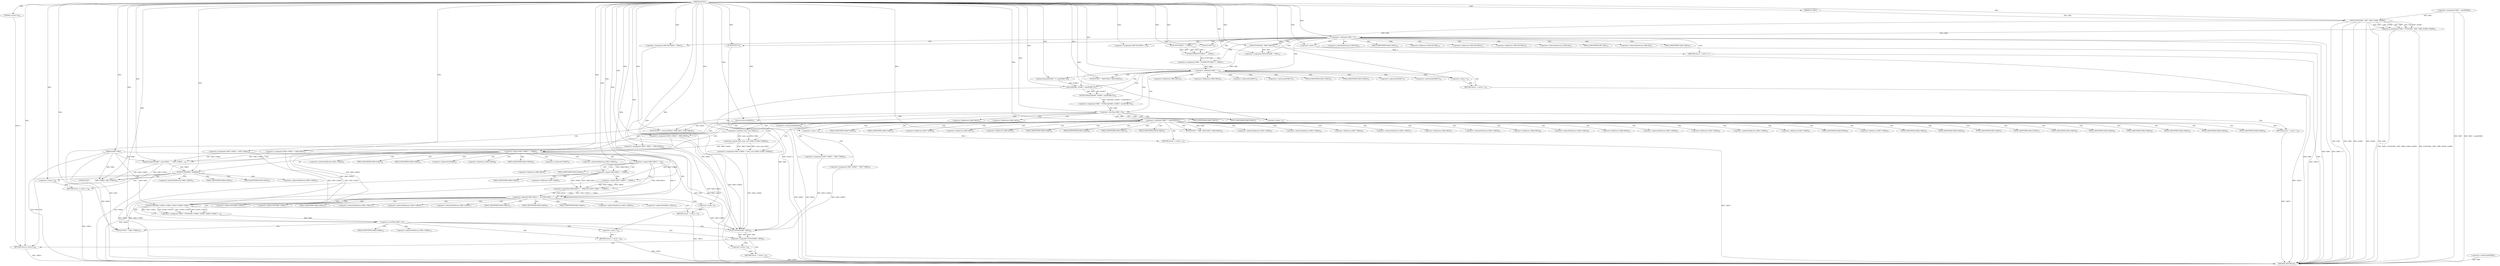 digraph "FUN1" {  
"8" [label = <(METHOD,FUN1)<SUB>1</SUB>> ]
"300" [label = <(METHOD_RETURN,int)<SUB>1</SUB>> ]
"9" [label = <(PARAM,int VAR1)<SUB>1</SUB>> ]
"10" [label = <(PARAM,VAR2* VAR3)<SUB>1</SUB>> ]
"14" [label = <(&lt;operator&gt;.assignment,VAR5 = sizeof(VAR4))<SUB>3</SUB>> ]
"19" [label = <(&lt;operator&gt;.assignment,VAR6 = FUN2(VAR1, VAR7, VAR8, &amp;VAR4, &amp;VAR5))<SUB>4</SUB>> ]
"39" [label = <(FUN4,FUN4(&quot;&quot;))<SUB>10</SUB>> ]
"41" [label = <(FUN5,FUN5(VAR1, VAR9, VAR10))<SUB>11</SUB>> ]
"46" [label = <(&lt;operator&gt;.assignment,VAR11[0].VAR1 = VAR1)<SUB>14</SUB>> ]
"53" [label = <(&lt;operator&gt;.assignment,VAR11[0].VAR12 = VAR13)<SUB>15</SUB>> ]
"60" [label = <(&lt;operator&gt;.assignment,VAR11[0].VAR14 = 0)<SUB>16</SUB>> ]
"67" [label = <(&lt;operator&gt;.assignment,VAR6 = FUN6(FUN7(VAR11, 1, 3000)))<SUB>17</SUB>> ]
"91" [label = <(memset,memset(&amp;VAR17, 0, sizeof(VAR17)))<SUB>24</SUB>> ]
"97" [label = <(&lt;operator&gt;.assignment,VAR6 = FUN6(read(VAR1, &amp;VAR17, sizeof(VAR17))))<SUB>25</SUB>> ]
"142" [label = <(&lt;operator&gt;.assignment,VAR3-&gt;VAR20 = static_cast&lt;VAR21&gt;(VAR17.VAR20))<SUB>35</SUB>> ]
"153" [label = <(&lt;operator&gt;.assignment,VAR3-&gt;VAR22 = VAR17.VAR22)<SUB>36</SUB>> ]
"160" [label = <(&lt;operator&gt;.assignment,VAR3-&gt;VAR15 = VAR4.VAR15)<SUB>37</SUB>> ]
"167" [label = <(&lt;operator&gt;.assignment,VAR3-&gt;VAR16 = VAR4.VAR16)<SUB>38</SUB>> ]
"174" [label = <(&lt;operator&gt;.assignment,VAR3-&gt;VAR23 = VAR4.VAR23)<SUB>39</SUB>> ]
"181" [label = <(&lt;operator&gt;.assignment,VAR3-&gt;VAR24 = VAR17.VAR24)<SUB>40</SUB>> ]
"188" [label = <(&lt;operator&gt;.assignment,VAR3-&gt;VAR25 = VAR17.VAR25)<SUB>41</SUB>> ]
"298" [label = <(RETURN,return 0;,return 0;)<SUB>89</SUB>> ]
"30" [label = <(&lt;operator&gt;.notEquals,VAR6 != 0)<SUB>5</SUB>> ]
"75" [label = <(&lt;operator&gt;.notEquals,VAR6 != 1)<SUB>18</SUB>> ]
"107" [label = <(&lt;operator&gt;.lessThan,VAR6 &lt; 0)<SUB>26</SUB>> ]
"125" [label = <(&lt;operator&gt;.notEquals,VAR6 != sizeof(VAR19))<SUB>30</SUB>> ]
"196" [label = <(&lt;operator&gt;.equals,VAR17.VAR20 == VAR26)<SUB>44</SUB>> ]
"299" [label = <(LITERAL,0,return 0;)<SUB>89</SUB>> ]
"16" [label = <(&lt;operator&gt;.sizeOf,sizeof(VAR4))<SUB>3</SUB>> ]
"21" [label = <(FUN2,FUN2(VAR1, VAR7, VAR8, &amp;VAR4, &amp;VAR5))<SUB>4</SUB>> ]
"34" [label = <(FUN3,FUN3(&quot;&quot;))<SUB>6</SUB>> ]
"36" [label = <(RETURN,return -1;,return -1;)<SUB>7</SUB>> ]
"69" [label = <(FUN6,FUN6(FUN7(VAR11, 1, 3000)))<SUB>17</SUB>> ]
"79" [label = <(FUN3,FUN3(&quot;&quot;, VAR4.VAR15, VAR4.VAR16))<SUB>19</SUB>> ]
"87" [label = <(RETURN,return -1;,return -1;)<SUB>20</SUB>> ]
"99" [label = <(FUN6,FUN6(read(VAR1, &amp;VAR17, sizeof(VAR17))))<SUB>25</SUB>> ]
"111" [label = <(FUN3,FUN3(&quot;&quot;, strerror(VAR18), VAR4.VAR15, VAR4.VAR16))<SUB>27</SUB>> ]
"121" [label = <(RETURN,return -1;,return -1;)<SUB>28</SUB>> ]
"130" [label = <(FUN3,FUN3(&quot;&quot;, VAR6, VAR4.VAR15, VAR4.VAR16))<SUB>31</SUB>> ]
"139" [label = <(RETURN,return -1;,return -1;)<SUB>32</SUB>> ]
"146" [label = <(&lt;operator&gt;.greaterThan,static_cast&lt;VAR21&gt;(VAR17.VAR20))<SUB>35</SUB>> ]
"204" [label = <(snprintf,snprintf(VAR27, sizeof VAR27, &quot;&quot;, VAR3-&gt;VAR15, ...)<SUB>51</SUB>> ]
"37" [label = <(&lt;operator&gt;.minus,-1)<SUB>7</SUB>> ]
"70" [label = <(FUN7,FUN7(VAR11, 1, 3000))<SUB>17</SUB>> ]
"88" [label = <(&lt;operator&gt;.minus,-1)<SUB>20</SUB>> ]
"100" [label = <(read,read(VAR1, &amp;VAR17, sizeof(VAR17)))<SUB>25</SUB>> ]
"122" [label = <(&lt;operator&gt;.minus,-1)<SUB>28</SUB>> ]
"127" [label = <(&lt;operator&gt;.sizeOf,sizeof(VAR19))<SUB>30</SUB>> ]
"140" [label = <(&lt;operator&gt;.minus,-1)<SUB>32</SUB>> ]
"147" [label = <(&lt;operator&gt;.lessThan,static_cast&lt;VAR21)<SUB>35</SUB>> ]
"216" [label = <(FUN8,FUN8(VAR27, &amp;VAR28))<SUB>53</SUB>> ]
"113" [label = <(strerror,strerror(VAR18))<SUB>27</SUB>> ]
"221" [label = <(FUN3,FUN3(&quot;&quot;,

          VAR3-&gt;VAR22, VAR3-&gt;VAR15))<SUB>55</SUB>> ]
"229" [label = <(RETURN,return -1;,return -1;)<SUB>66</SUB>> ]
"235" [label = <(&lt;operator&gt;.logicalOr,VAR4.VAR16 == 0

| (VAR4.VAR16 == ...)<SUB>69</SUB>> ]
"230" [label = <(&lt;operator&gt;.minus,-1)<SUB>66</SUB>> ]
"253" [label = <(&lt;operator&gt;.assignment,VAR6 = FUN9(VAR3-&gt;VAR22, &amp;VAR3-&gt;VAR15,
 &amp;VAR3-&gt;...)<SUB>76</SUB>> ]
"236" [label = <(&lt;operator&gt;.equals,VAR4.VAR16 == 0)<SUB>69</SUB>> ]
"241" [label = <(&lt;operator&gt;.logicalAnd,VAR4.VAR16 == VAR29 &amp;&amp; VAR17.VAR20 == VAR30)<SUB>71</SUB>> ]
"272" [label = <(&lt;operator&gt;.lessThan,VAR6 &lt; 0)<SUB>78</SUB>> ]
"285" [label = <(&lt;operator&gt;.logicalNot,!FUN10(VAR1, VAR3))<SUB>83</SUB>> ]
"295" [label = <(RETURN,return -1;,return -1;)<SUB>87</SUB>> ]
"242" [label = <(&lt;operator&gt;.equals,VAR4.VAR16 == VAR29)<SUB>71</SUB>> ]
"247" [label = <(&lt;operator&gt;.equals,VAR17.VAR20 == VAR30)<SUB>71</SUB>> ]
"255" [label = <(FUN9,FUN9(VAR3-&gt;VAR22, &amp;VAR3-&gt;VAR15,
 &amp;VAR3-&gt;VAR16, ...)<SUB>76</SUB>> ]
"276" [label = <(FUN3,FUN3(&quot;&quot;, VAR3-&gt;VAR22))<SUB>79</SUB>> ]
"281" [label = <(RETURN,return -1;,return -1;)<SUB>80</SUB>> ]
"290" [label = <(RETURN,return -1;,return -1;)<SUB>84</SUB>> ]
"296" [label = <(&lt;operator&gt;.minus,-1)<SUB>87</SUB>> ]
"282" [label = <(&lt;operator&gt;.minus,-1)<SUB>80</SUB>> ]
"286" [label = <(FUN10,FUN10(VAR1, VAR3))<SUB>83</SUB>> ]
"291" [label = <(&lt;operator&gt;.minus,-1)<SUB>84</SUB>> ]
"47" [label = <(&lt;operator&gt;.fieldAccess,VAR11[0].VAR1)<SUB>14</SUB>> ]
"54" [label = <(&lt;operator&gt;.fieldAccess,VAR11[0].VAR12)<SUB>15</SUB>> ]
"61" [label = <(&lt;operator&gt;.fieldAccess,VAR11[0].VAR14)<SUB>16</SUB>> ]
"92" [label = <(&lt;operator&gt;.addressOf,&amp;VAR17)<SUB>24</SUB>> ]
"95" [label = <(&lt;operator&gt;.sizeOf,sizeof(VAR17))<SUB>24</SUB>> ]
"143" [label = <(&lt;operator&gt;.indirectFieldAccess,VAR3-&gt;VAR20)<SUB>35</SUB>> ]
"154" [label = <(&lt;operator&gt;.indirectFieldAccess,VAR3-&gt;VAR22)<SUB>36</SUB>> ]
"157" [label = <(&lt;operator&gt;.fieldAccess,VAR17.VAR22)<SUB>36</SUB>> ]
"161" [label = <(&lt;operator&gt;.indirectFieldAccess,VAR3-&gt;VAR15)<SUB>37</SUB>> ]
"164" [label = <(&lt;operator&gt;.fieldAccess,VAR4.VAR15)<SUB>37</SUB>> ]
"168" [label = <(&lt;operator&gt;.indirectFieldAccess,VAR3-&gt;VAR16)<SUB>38</SUB>> ]
"171" [label = <(&lt;operator&gt;.fieldAccess,VAR4.VAR16)<SUB>38</SUB>> ]
"175" [label = <(&lt;operator&gt;.indirectFieldAccess,VAR3-&gt;VAR23)<SUB>39</SUB>> ]
"178" [label = <(&lt;operator&gt;.fieldAccess,VAR4.VAR23)<SUB>39</SUB>> ]
"182" [label = <(&lt;operator&gt;.indirectFieldAccess,VAR3-&gt;VAR24)<SUB>40</SUB>> ]
"185" [label = <(&lt;operator&gt;.fieldAccess,VAR17.VAR24)<SUB>40</SUB>> ]
"189" [label = <(&lt;operator&gt;.indirectFieldAccess,VAR3-&gt;VAR25)<SUB>41</SUB>> ]
"192" [label = <(&lt;operator&gt;.fieldAccess,VAR17.VAR25)<SUB>41</SUB>> ]
"48" [label = <(&lt;operator&gt;.indirectIndexAccess,VAR11[0])<SUB>14</SUB>> ]
"51" [label = <(FIELD_IDENTIFIER,VAR1,VAR1)<SUB>14</SUB>> ]
"55" [label = <(&lt;operator&gt;.indirectIndexAccess,VAR11[0])<SUB>15</SUB>> ]
"58" [label = <(FIELD_IDENTIFIER,VAR12,VAR12)<SUB>15</SUB>> ]
"62" [label = <(&lt;operator&gt;.indirectIndexAccess,VAR11[0])<SUB>16</SUB>> ]
"65" [label = <(FIELD_IDENTIFIER,VAR14,VAR14)<SUB>16</SUB>> ]
"145" [label = <(FIELD_IDENTIFIER,VAR20,VAR20)<SUB>35</SUB>> ]
"150" [label = <(&lt;operator&gt;.fieldAccess,VAR17.VAR20)<SUB>35</SUB>> ]
"156" [label = <(FIELD_IDENTIFIER,VAR22,VAR22)<SUB>36</SUB>> ]
"159" [label = <(FIELD_IDENTIFIER,VAR22,VAR22)<SUB>36</SUB>> ]
"163" [label = <(FIELD_IDENTIFIER,VAR15,VAR15)<SUB>37</SUB>> ]
"166" [label = <(FIELD_IDENTIFIER,VAR15,VAR15)<SUB>37</SUB>> ]
"170" [label = <(FIELD_IDENTIFIER,VAR16,VAR16)<SUB>38</SUB>> ]
"173" [label = <(FIELD_IDENTIFIER,VAR16,VAR16)<SUB>38</SUB>> ]
"177" [label = <(FIELD_IDENTIFIER,VAR23,VAR23)<SUB>39</SUB>> ]
"180" [label = <(FIELD_IDENTIFIER,VAR23,VAR23)<SUB>39</SUB>> ]
"184" [label = <(FIELD_IDENTIFIER,VAR24,VAR24)<SUB>40</SUB>> ]
"187" [label = <(FIELD_IDENTIFIER,VAR24,VAR24)<SUB>40</SUB>> ]
"191" [label = <(FIELD_IDENTIFIER,VAR25,VAR25)<SUB>41</SUB>> ]
"194" [label = <(FIELD_IDENTIFIER,VAR25,VAR25)<SUB>41</SUB>> ]
"197" [label = <(&lt;operator&gt;.fieldAccess,VAR17.VAR20)<SUB>44</SUB>> ]
"81" [label = <(&lt;operator&gt;.fieldAccess,VAR4.VAR15)<SUB>19</SUB>> ]
"84" [label = <(&lt;operator&gt;.fieldAccess,VAR4.VAR16)<SUB>19</SUB>> ]
"102" [label = <(&lt;operator&gt;.addressOf,&amp;VAR17)<SUB>25</SUB>> ]
"104" [label = <(&lt;operator&gt;.sizeOf,sizeof(VAR17))<SUB>25</SUB>> ]
"115" [label = <(&lt;operator&gt;.fieldAccess,VAR4.VAR15)<SUB>27</SUB>> ]
"118" [label = <(&lt;operator&gt;.fieldAccess,VAR4.VAR16)<SUB>27</SUB>> ]
"133" [label = <(&lt;operator&gt;.fieldAccess,VAR4.VAR15)<SUB>31</SUB>> ]
"136" [label = <(&lt;operator&gt;.fieldAccess,VAR4.VAR16)<SUB>31</SUB>> ]
"152" [label = <(FIELD_IDENTIFIER,VAR20,VAR20)<SUB>35</SUB>> ]
"199" [label = <(FIELD_IDENTIFIER,VAR20,VAR20)<SUB>44</SUB>> ]
"206" [label = <(&lt;operator&gt;.sizeOf,sizeof VAR27)<SUB>51</SUB>> ]
"209" [label = <(&lt;operator&gt;.indirectFieldAccess,VAR3-&gt;VAR15)<SUB>51</SUB>> ]
"212" [label = <(&lt;operator&gt;.indirectFieldAccess,VAR3-&gt;VAR22)<SUB>51</SUB>> ]
"83" [label = <(FIELD_IDENTIFIER,VAR15,VAR15)<SUB>19</SUB>> ]
"86" [label = <(FIELD_IDENTIFIER,VAR16,VAR16)<SUB>19</SUB>> ]
"117" [label = <(FIELD_IDENTIFIER,VAR15,VAR15)<SUB>27</SUB>> ]
"120" [label = <(FIELD_IDENTIFIER,VAR16,VAR16)<SUB>27</SUB>> ]
"135" [label = <(FIELD_IDENTIFIER,VAR15,VAR15)<SUB>31</SUB>> ]
"138" [label = <(FIELD_IDENTIFIER,VAR16,VAR16)<SUB>31</SUB>> ]
"211" [label = <(FIELD_IDENTIFIER,VAR15,VAR15)<SUB>51</SUB>> ]
"214" [label = <(FIELD_IDENTIFIER,VAR22,VAR22)<SUB>51</SUB>> ]
"218" [label = <(&lt;operator&gt;.addressOf,&amp;VAR28)<SUB>53</SUB>> ]
"223" [label = <(&lt;operator&gt;.indirectFieldAccess,VAR3-&gt;VAR22)<SUB>57</SUB>> ]
"226" [label = <(&lt;operator&gt;.indirectFieldAccess,VAR3-&gt;VAR15)<SUB>57</SUB>> ]
"225" [label = <(FIELD_IDENTIFIER,VAR22,VAR22)<SUB>57</SUB>> ]
"228" [label = <(FIELD_IDENTIFIER,VAR15,VAR15)<SUB>57</SUB>> ]
"237" [label = <(&lt;operator&gt;.fieldAccess,VAR4.VAR16)<SUB>69</SUB>> ]
"239" [label = <(FIELD_IDENTIFIER,VAR16,VAR16)<SUB>69</SUB>> ]
"243" [label = <(&lt;operator&gt;.fieldAccess,VAR4.VAR16)<SUB>71</SUB>> ]
"248" [label = <(&lt;operator&gt;.fieldAccess,VAR17.VAR20)<SUB>71</SUB>> ]
"256" [label = <(&lt;operator&gt;.indirectFieldAccess,VAR3-&gt;VAR22)<SUB>76</SUB>> ]
"259" [label = <(&lt;operator&gt;.addressOf,&amp;VAR3-&gt;VAR15)<SUB>76</SUB>> ]
"263" [label = <(&lt;operator&gt;.addressOf,&amp;VAR3-&gt;VAR16)<SUB>77</SUB>> ]
"267" [label = <(&lt;operator&gt;.addressOf,&amp;VAR3-&gt;VAR23)<SUB>77</SUB>> ]
"245" [label = <(FIELD_IDENTIFIER,VAR16,VAR16)<SUB>71</SUB>> ]
"250" [label = <(FIELD_IDENTIFIER,VAR20,VAR20)<SUB>71</SUB>> ]
"258" [label = <(FIELD_IDENTIFIER,VAR22,VAR22)<SUB>76</SUB>> ]
"260" [label = <(&lt;operator&gt;.indirectFieldAccess,VAR3-&gt;VAR15)<SUB>76</SUB>> ]
"264" [label = <(&lt;operator&gt;.indirectFieldAccess,VAR3-&gt;VAR16)<SUB>77</SUB>> ]
"268" [label = <(&lt;operator&gt;.indirectFieldAccess,VAR3-&gt;VAR23)<SUB>77</SUB>> ]
"278" [label = <(&lt;operator&gt;.indirectFieldAccess,VAR3-&gt;VAR22)<SUB>79</SUB>> ]
"262" [label = <(FIELD_IDENTIFIER,VAR15,VAR15)<SUB>76</SUB>> ]
"266" [label = <(FIELD_IDENTIFIER,VAR16,VAR16)<SUB>77</SUB>> ]
"270" [label = <(FIELD_IDENTIFIER,VAR23,VAR23)<SUB>77</SUB>> ]
"280" [label = <(FIELD_IDENTIFIER,VAR22,VAR22)<SUB>79</SUB>> ]
  "298" -> "300"  [ label = "DDG: &lt;RET&gt;"] 
  "281" -> "300"  [ label = "DDG: &lt;RET&gt;"] 
  "295" -> "300"  [ label = "DDG: &lt;RET&gt;"] 
  "36" -> "300"  [ label = "DDG: &lt;RET&gt;"] 
  "121" -> "300"  [ label = "DDG: &lt;RET&gt;"] 
  "229" -> "300"  [ label = "DDG: &lt;RET&gt;"] 
  "139" -> "300"  [ label = "DDG: &lt;RET&gt;"] 
  "87" -> "300"  [ label = "DDG: &lt;RET&gt;"] 
  "290" -> "300"  [ label = "DDG: &lt;RET&gt;"] 
  "10" -> "300"  [ label = "DDG: VAR3"] 
  "14" -> "300"  [ label = "DDG: VAR5"] 
  "16" -> "300"  [ label = "DDG: VAR4"] 
  "14" -> "300"  [ label = "DDG: VAR5 = sizeof(VAR4)"] 
  "21" -> "300"  [ label = "DDG: VAR1"] 
  "21" -> "300"  [ label = "DDG: VAR8"] 
  "21" -> "300"  [ label = "DDG: &amp;VAR4"] 
  "21" -> "300"  [ label = "DDG: &amp;VAR5"] 
  "19" -> "300"  [ label = "DDG: FUN2(VAR1, VAR7, VAR8, &amp;VAR4, &amp;VAR5)"] 
  "19" -> "300"  [ label = "DDG: VAR6 = FUN2(VAR1, VAR7, VAR8, &amp;VAR4, &amp;VAR5)"] 
  "30" -> "300"  [ label = "DDG: VAR6"] 
  "30" -> "300"  [ label = "DDG: VAR6 != 0"] 
  "34" -> "300"  [ label = "DDG: FUN3(&quot;&quot;)"] 
  "37" -> "300"  [ label = "DDG: -1"] 
  "113" -> "300"  [ label = "DDG: VAR18"] 
  "147" -> "300"  [ label = "DDG: VAR21"] 
  "41" -> "300"  [ label = "DDG: VAR9"] 
  "242" -> "300"  [ label = "DDG: VAR29"] 
  "21" -> "300"  [ label = "DDG: VAR7"] 
  "53" -> "300"  [ label = "DDG: VAR13"] 
  "196" -> "300"  [ label = "DDG: VAR26"] 
  "247" -> "300"  [ label = "DDG: VAR30"] 
  "127" -> "300"  [ label = "DDG: VAR19"] 
  "8" -> "9"  [ label = "DDG: "] 
  "8" -> "10"  [ label = "DDG: "] 
  "21" -> "19"  [ label = "DDG: VAR1"] 
  "21" -> "19"  [ label = "DDG: &amp;VAR5"] 
  "21" -> "19"  [ label = "DDG: VAR8"] 
  "21" -> "19"  [ label = "DDG: VAR7"] 
  "21" -> "19"  [ label = "DDG: &amp;VAR4"] 
  "41" -> "46"  [ label = "DDG: VAR1"] 
  "8" -> "46"  [ label = "DDG: "] 
  "8" -> "53"  [ label = "DDG: "] 
  "8" -> "60"  [ label = "DDG: "] 
  "69" -> "67"  [ label = "DDG: FUN7(VAR11, 1, 3000)"] 
  "99" -> "97"  [ label = "DDG: read(VAR1, &amp;VAR17, sizeof(VAR17))"] 
  "146" -> "142"  [ label = "DDG: static_cast&lt;VAR21"] 
  "146" -> "142"  [ label = "DDG: VAR17.VAR20"] 
  "8" -> "160"  [ label = "DDG: "] 
  "8" -> "167"  [ label = "DDG: "] 
  "8" -> "174"  [ label = "DDG: "] 
  "299" -> "298"  [ label = "DDG: 0"] 
  "8" -> "298"  [ label = "DDG: "] 
  "8" -> "39"  [ label = "DDG: "] 
  "21" -> "41"  [ label = "DDG: VAR1"] 
  "8" -> "41"  [ label = "DDG: "] 
  "8" -> "91"  [ label = "DDG: "] 
  "8" -> "299"  [ label = "DDG: "] 
  "9" -> "21"  [ label = "DDG: VAR1"] 
  "8" -> "21"  [ label = "DDG: "] 
  "14" -> "21"  [ label = "DDG: VAR5"] 
  "19" -> "30"  [ label = "DDG: VAR6"] 
  "8" -> "30"  [ label = "DDG: "] 
  "37" -> "36"  [ label = "DDG: -1"] 
  "70" -> "69"  [ label = "DDG: VAR11"] 
  "70" -> "69"  [ label = "DDG: 1"] 
  "70" -> "69"  [ label = "DDG: 3000"] 
  "67" -> "75"  [ label = "DDG: VAR6"] 
  "8" -> "75"  [ label = "DDG: "] 
  "88" -> "87"  [ label = "DDG: -1"] 
  "100" -> "99"  [ label = "DDG: VAR1"] 
  "100" -> "99"  [ label = "DDG: &amp;VAR17"] 
  "97" -> "107"  [ label = "DDG: VAR6"] 
  "8" -> "107"  [ label = "DDG: "] 
  "122" -> "121"  [ label = "DDG: -1"] 
  "107" -> "125"  [ label = "DDG: VAR6"] 
  "8" -> "125"  [ label = "DDG: "] 
  "140" -> "139"  [ label = "DDG: -1"] 
  "147" -> "146"  [ label = "DDG: static_cast"] 
  "147" -> "146"  [ label = "DDG: VAR21"] 
  "146" -> "196"  [ label = "DDG: VAR17.VAR20"] 
  "8" -> "196"  [ label = "DDG: "] 
  "8" -> "34"  [ label = "DDG: "] 
  "8" -> "70"  [ label = "DDG: "] 
  "8" -> "79"  [ label = "DDG: "] 
  "8" -> "100"  [ label = "DDG: "] 
  "41" -> "100"  [ label = "DDG: VAR1"] 
  "91" -> "100"  [ label = "DDG: &amp;VAR17"] 
  "8" -> "111"  [ label = "DDG: "] 
  "113" -> "111"  [ label = "DDG: VAR18"] 
  "8" -> "130"  [ label = "DDG: "] 
  "125" -> "130"  [ label = "DDG: VAR6"] 
  "8" -> "147"  [ label = "DDG: "] 
  "8" -> "204"  [ label = "DDG: "] 
  "10" -> "204"  [ label = "DDG: VAR3"] 
  "160" -> "204"  [ label = "DDG: VAR3-&gt;VAR15"] 
  "153" -> "204"  [ label = "DDG: VAR3-&gt;VAR22"] 
  "8" -> "37"  [ label = "DDG: "] 
  "8" -> "88"  [ label = "DDG: "] 
  "8" -> "113"  [ label = "DDG: "] 
  "8" -> "122"  [ label = "DDG: "] 
  "8" -> "140"  [ label = "DDG: "] 
  "204" -> "216"  [ label = "DDG: VAR27"] 
  "8" -> "216"  [ label = "DDG: "] 
  "230" -> "229"  [ label = "DDG: -1"] 
  "8" -> "221"  [ label = "DDG: "] 
  "10" -> "221"  [ label = "DDG: VAR3"] 
  "204" -> "221"  [ label = "DDG: VAR3-&gt;VAR22"] 
  "204" -> "221"  [ label = "DDG: VAR3-&gt;VAR15"] 
  "236" -> "235"  [ label = "DDG: VAR4.VAR16"] 
  "236" -> "235"  [ label = "DDG: 0"] 
  "241" -> "235"  [ label = "DDG: VAR4.VAR16 == VAR29"] 
  "241" -> "235"  [ label = "DDG: VAR17.VAR20 == VAR30"] 
  "255" -> "253"  [ label = "DDG: VAR3-&gt;VAR22"] 
  "255" -> "253"  [ label = "DDG: &amp;VAR3-&gt;VAR15"] 
  "255" -> "253"  [ label = "DDG: &amp;VAR3-&gt;VAR16"] 
  "255" -> "253"  [ label = "DDG: &amp;VAR3-&gt;VAR23"] 
  "8" -> "230"  [ label = "DDG: "] 
  "8" -> "236"  [ label = "DDG: "] 
  "242" -> "241"  [ label = "DDG: VAR4.VAR16"] 
  "242" -> "241"  [ label = "DDG: VAR29"] 
  "247" -> "241"  [ label = "DDG: VAR17.VAR20"] 
  "247" -> "241"  [ label = "DDG: VAR30"] 
  "296" -> "295"  [ label = "DDG: -1"] 
  "236" -> "242"  [ label = "DDG: VAR4.VAR16"] 
  "8" -> "242"  [ label = "DDG: "] 
  "196" -> "247"  [ label = "DDG: VAR17.VAR20"] 
  "8" -> "247"  [ label = "DDG: "] 
  "10" -> "255"  [ label = "DDG: VAR3"] 
  "153" -> "255"  [ label = "DDG: VAR3-&gt;VAR22"] 
  "160" -> "255"  [ label = "DDG: VAR3-&gt;VAR15"] 
  "167" -> "255"  [ label = "DDG: VAR3-&gt;VAR16"] 
  "174" -> "255"  [ label = "DDG: VAR3-&gt;VAR23"] 
  "253" -> "272"  [ label = "DDG: VAR6"] 
  "8" -> "272"  [ label = "DDG: "] 
  "282" -> "281"  [ label = "DDG: -1"] 
  "286" -> "285"  [ label = "DDG: VAR1"] 
  "286" -> "285"  [ label = "DDG: VAR3"] 
  "291" -> "290"  [ label = "DDG: -1"] 
  "8" -> "276"  [ label = "DDG: "] 
  "10" -> "276"  [ label = "DDG: VAR3"] 
  "255" -> "276"  [ label = "DDG: VAR3-&gt;VAR22"] 
  "100" -> "286"  [ label = "DDG: VAR1"] 
  "8" -> "286"  [ label = "DDG: "] 
  "10" -> "286"  [ label = "DDG: VAR3"] 
  "142" -> "286"  [ label = "DDG: VAR3-&gt;VAR20"] 
  "160" -> "286"  [ label = "DDG: VAR3-&gt;VAR15"] 
  "167" -> "286"  [ label = "DDG: VAR3-&gt;VAR16"] 
  "174" -> "286"  [ label = "DDG: VAR3-&gt;VAR23"] 
  "181" -> "286"  [ label = "DDG: VAR3-&gt;VAR24"] 
  "188" -> "286"  [ label = "DDG: VAR3-&gt;VAR25"] 
  "255" -> "286"  [ label = "DDG: VAR3-&gt;VAR22"] 
  "8" -> "296"  [ label = "DDG: "] 
  "8" -> "282"  [ label = "DDG: "] 
  "8" -> "291"  [ label = "DDG: "] 
  "30" -> "34"  [ label = "CDG: "] 
  "30" -> "60"  [ label = "CDG: "] 
  "30" -> "54"  [ label = "CDG: "] 
  "30" -> "61"  [ label = "CDG: "] 
  "30" -> "36"  [ label = "CDG: "] 
  "30" -> "70"  [ label = "CDG: "] 
  "30" -> "48"  [ label = "CDG: "] 
  "30" -> "65"  [ label = "CDG: "] 
  "30" -> "53"  [ label = "CDG: "] 
  "30" -> "41"  [ label = "CDG: "] 
  "30" -> "55"  [ label = "CDG: "] 
  "30" -> "39"  [ label = "CDG: "] 
  "30" -> "51"  [ label = "CDG: "] 
  "30" -> "75"  [ label = "CDG: "] 
  "30" -> "37"  [ label = "CDG: "] 
  "30" -> "69"  [ label = "CDG: "] 
  "30" -> "67"  [ label = "CDG: "] 
  "30" -> "58"  [ label = "CDG: "] 
  "30" -> "47"  [ label = "CDG: "] 
  "30" -> "46"  [ label = "CDG: "] 
  "30" -> "62"  [ label = "CDG: "] 
  "75" -> "84"  [ label = "CDG: "] 
  "75" -> "102"  [ label = "CDG: "] 
  "75" -> "104"  [ label = "CDG: "] 
  "75" -> "95"  [ label = "CDG: "] 
  "75" -> "100"  [ label = "CDG: "] 
  "75" -> "88"  [ label = "CDG: "] 
  "75" -> "86"  [ label = "CDG: "] 
  "75" -> "107"  [ label = "CDG: "] 
  "75" -> "81"  [ label = "CDG: "] 
  "75" -> "92"  [ label = "CDG: "] 
  "75" -> "87"  [ label = "CDG: "] 
  "75" -> "97"  [ label = "CDG: "] 
  "75" -> "91"  [ label = "CDG: "] 
  "75" -> "79"  [ label = "CDG: "] 
  "75" -> "99"  [ label = "CDG: "] 
  "75" -> "83"  [ label = "CDG: "] 
  "107" -> "120"  [ label = "CDG: "] 
  "107" -> "118"  [ label = "CDG: "] 
  "107" -> "127"  [ label = "CDG: "] 
  "107" -> "122"  [ label = "CDG: "] 
  "107" -> "117"  [ label = "CDG: "] 
  "107" -> "115"  [ label = "CDG: "] 
  "107" -> "113"  [ label = "CDG: "] 
  "107" -> "121"  [ label = "CDG: "] 
  "107" -> "111"  [ label = "CDG: "] 
  "107" -> "125"  [ label = "CDG: "] 
  "125" -> "167"  [ label = "CDG: "] 
  "125" -> "188"  [ label = "CDG: "] 
  "125" -> "136"  [ label = "CDG: "] 
  "125" -> "192"  [ label = "CDG: "] 
  "125" -> "154"  [ label = "CDG: "] 
  "125" -> "146"  [ label = "CDG: "] 
  "125" -> "161"  [ label = "CDG: "] 
  "125" -> "163"  [ label = "CDG: "] 
  "125" -> "196"  [ label = "CDG: "] 
  "125" -> "150"  [ label = "CDG: "] 
  "125" -> "168"  [ label = "CDG: "] 
  "125" -> "170"  [ label = "CDG: "] 
  "125" -> "138"  [ label = "CDG: "] 
  "125" -> "181"  [ label = "CDG: "] 
  "125" -> "184"  [ label = "CDG: "] 
  "125" -> "152"  [ label = "CDG: "] 
  "125" -> "174"  [ label = "CDG: "] 
  "125" -> "194"  [ label = "CDG: "] 
  "125" -> "182"  [ label = "CDG: "] 
  "125" -> "180"  [ label = "CDG: "] 
  "125" -> "160"  [ label = "CDG: "] 
  "125" -> "159"  [ label = "CDG: "] 
  "125" -> "140"  [ label = "CDG: "] 
  "125" -> "199"  [ label = "CDG: "] 
  "125" -> "177"  [ label = "CDG: "] 
  "125" -> "147"  [ label = "CDG: "] 
  "125" -> "135"  [ label = "CDG: "] 
  "125" -> "133"  [ label = "CDG: "] 
  "125" -> "145"  [ label = "CDG: "] 
  "125" -> "178"  [ label = "CDG: "] 
  "125" -> "185"  [ label = "CDG: "] 
  "125" -> "197"  [ label = "CDG: "] 
  "125" -> "189"  [ label = "CDG: "] 
  "125" -> "153"  [ label = "CDG: "] 
  "125" -> "191"  [ label = "CDG: "] 
  "125" -> "187"  [ label = "CDG: "] 
  "125" -> "173"  [ label = "CDG: "] 
  "125" -> "130"  [ label = "CDG: "] 
  "125" -> "164"  [ label = "CDG: "] 
  "125" -> "139"  [ label = "CDG: "] 
  "125" -> "171"  [ label = "CDG: "] 
  "125" -> "166"  [ label = "CDG: "] 
  "125" -> "142"  [ label = "CDG: "] 
  "125" -> "157"  [ label = "CDG: "] 
  "125" -> "143"  [ label = "CDG: "] 
  "125" -> "175"  [ label = "CDG: "] 
  "125" -> "156"  [ label = "CDG: "] 
  "196" -> "214"  [ label = "CDG: "] 
  "196" -> "209"  [ label = "CDG: "] 
  "196" -> "204"  [ label = "CDG: "] 
  "196" -> "206"  [ label = "CDG: "] 
  "196" -> "236"  [ label = "CDG: "] 
  "196" -> "237"  [ label = "CDG: "] 
  "196" -> "216"  [ label = "CDG: "] 
  "196" -> "212"  [ label = "CDG: "] 
  "196" -> "239"  [ label = "CDG: "] 
  "196" -> "235"  [ label = "CDG: "] 
  "196" -> "211"  [ label = "CDG: "] 
  "196" -> "218"  [ label = "CDG: "] 
  "216" -> "230"  [ label = "CDG: "] 
  "216" -> "226"  [ label = "CDG: "] 
  "216" -> "228"  [ label = "CDG: "] 
  "216" -> "298"  [ label = "CDG: "] 
  "216" -> "229"  [ label = "CDG: "] 
  "216" -> "225"  [ label = "CDG: "] 
  "216" -> "223"  [ label = "CDG: "] 
  "216" -> "221"  [ label = "CDG: "] 
  "235" -> "272"  [ label = "CDG: "] 
  "235" -> "256"  [ label = "CDG: "] 
  "235" -> "262"  [ label = "CDG: "] 
  "235" -> "264"  [ label = "CDG: "] 
  "235" -> "258"  [ label = "CDG: "] 
  "235" -> "268"  [ label = "CDG: "] 
  "235" -> "296"  [ label = "CDG: "] 
  "235" -> "260"  [ label = "CDG: "] 
  "235" -> "253"  [ label = "CDG: "] 
  "235" -> "255"  [ label = "CDG: "] 
  "235" -> "259"  [ label = "CDG: "] 
  "235" -> "267"  [ label = "CDG: "] 
  "235" -> "295"  [ label = "CDG: "] 
  "235" -> "270"  [ label = "CDG: "] 
  "235" -> "263"  [ label = "CDG: "] 
  "235" -> "266"  [ label = "CDG: "] 
  "236" -> "243"  [ label = "CDG: "] 
  "236" -> "242"  [ label = "CDG: "] 
  "236" -> "241"  [ label = "CDG: "] 
  "236" -> "245"  [ label = "CDG: "] 
  "242" -> "247"  [ label = "CDG: "] 
  "242" -> "248"  [ label = "CDG: "] 
  "242" -> "250"  [ label = "CDG: "] 
  "272" -> "281"  [ label = "CDG: "] 
  "272" -> "276"  [ label = "CDG: "] 
  "272" -> "278"  [ label = "CDG: "] 
  "272" -> "282"  [ label = "CDG: "] 
  "272" -> "285"  [ label = "CDG: "] 
  "272" -> "280"  [ label = "CDG: "] 
  "272" -> "286"  [ label = "CDG: "] 
  "285" -> "290"  [ label = "CDG: "] 
  "285" -> "298"  [ label = "CDG: "] 
  "285" -> "291"  [ label = "CDG: "] 
}
